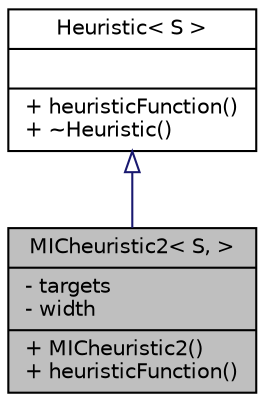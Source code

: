 digraph "MICheuristic2&lt; S, &gt;"
{
 // INTERACTIVE_SVG=YES
 // LATEX_PDF_SIZE
  edge [fontname="Helvetica",fontsize="10",labelfontname="Helvetica",labelfontsize="10"];
  node [fontname="Helvetica",fontsize="10",shape=record];
  Node1 [label="{MICheuristic2\< S, \>\n|- targets\l- width\l|+ MICheuristic2()\l+ heuristicFunction()\l}",height=0.2,width=0.4,color="black", fillcolor="grey75", style="filled", fontcolor="black",tooltip=" "];
  Node2 -> Node1 [dir="back",color="midnightblue",fontsize="10",style="solid",arrowtail="onormal",fontname="Helvetica"];
  Node2 [label="{Heuristic\< S \>\n||+ heuristicFunction()\l+ ~Heuristic()\l}",height=0.2,width=0.4,color="black", fillcolor="white", style="filled",URL="$classHeuristic.html",tooltip=" "];
}
